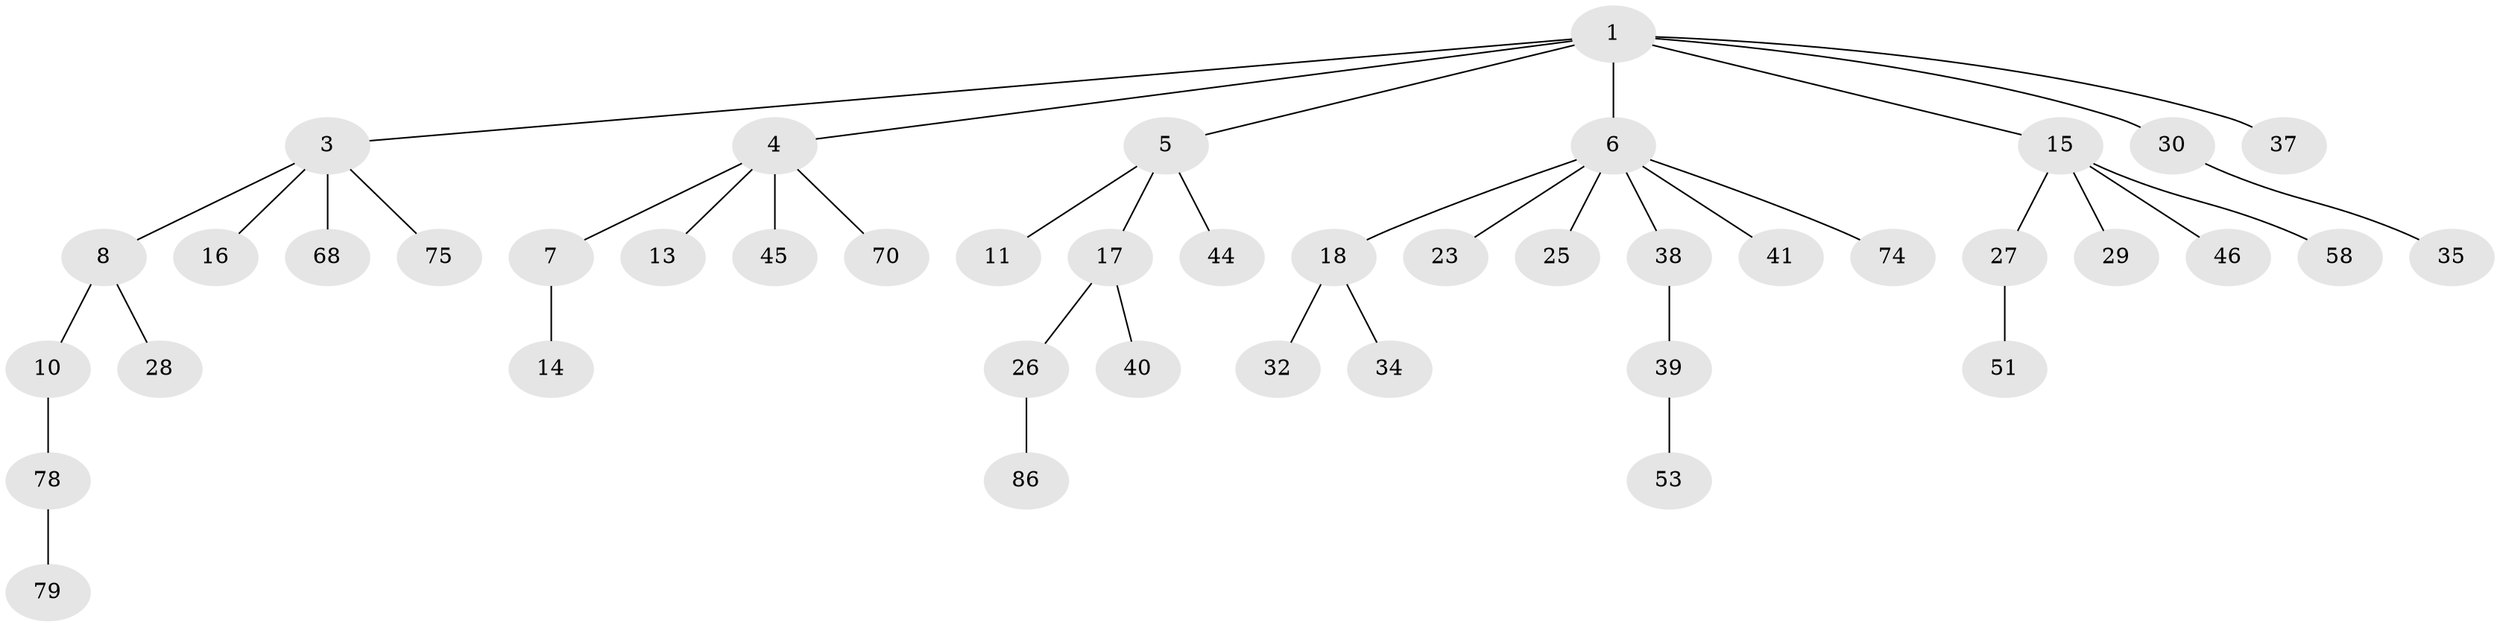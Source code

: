 // original degree distribution, {4: 0.06976744186046512, 5: 0.05813953488372093, 3: 0.12790697674418605, 1: 0.5116279069767442, 6: 0.011627906976744186, 2: 0.22093023255813954}
// Generated by graph-tools (version 1.1) at 2025/15/03/09/25 04:15:28]
// undirected, 43 vertices, 42 edges
graph export_dot {
graph [start="1"]
  node [color=gray90,style=filled];
  1 [super="+2"];
  3 [super="+36"];
  4 [super="+9+31"];
  5 [super="+49"];
  6 [super="+12"];
  7 [super="+59"];
  8 [super="+61"];
  10 [super="+20+52+55+24"];
  11;
  13;
  14 [super="+63"];
  15 [super="+21+66"];
  16;
  17 [super="+43"];
  18 [super="+19"];
  23 [super="+84+72"];
  25;
  26 [super="+82+69"];
  27 [super="+54"];
  28;
  29;
  30 [super="+33"];
  32;
  34;
  35;
  37;
  38 [super="+57"];
  39;
  40 [super="+73"];
  41;
  44 [super="+81"];
  45 [super="+71"];
  46;
  51;
  53 [super="+64+80"];
  58;
  68;
  70;
  74;
  75;
  78;
  79;
  86;
  1 -- 3;
  1 -- 4;
  1 -- 6;
  1 -- 37;
  1 -- 5;
  1 -- 30;
  1 -- 15;
  3 -- 8;
  3 -- 16;
  3 -- 75;
  3 -- 68;
  4 -- 7;
  4 -- 13;
  4 -- 45;
  4 -- 70;
  5 -- 11;
  5 -- 17;
  5 -- 44;
  6 -- 18;
  6 -- 23;
  6 -- 38;
  6 -- 25;
  6 -- 74;
  6 -- 41;
  7 -- 14;
  8 -- 10;
  8 -- 28;
  10 -- 78;
  15 -- 27;
  15 -- 58;
  15 -- 29;
  15 -- 46;
  17 -- 26;
  17 -- 40;
  18 -- 32;
  18 -- 34;
  26 -- 86;
  27 -- 51;
  30 -- 35;
  38 -- 39;
  39 -- 53;
  78 -- 79;
}
